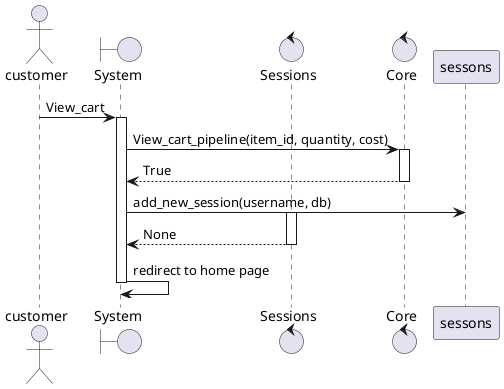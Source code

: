 @startuml view_cart 
actor customer
boundary "System" as system
control "Sessions" as sessions
control "Core" as core
customer -> system: View_cart
activate system
system -> core: View_cart_pipeline(item_id, quantity, cost)
activate core
core --> system: True
deactivate core 
system -> sessons: add_new_session(username, db)
activate sessions 
sessions --> system: None
deactivate sessions 
system -> system: redirect to home page 
deactivate system
@enduml
